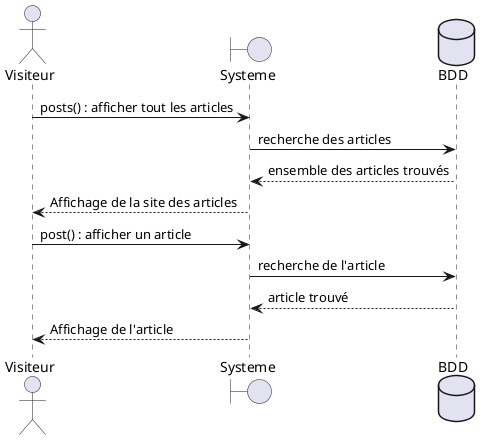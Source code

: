 @startuml afficher tout les ou un article

actor Visiteur
boundary Systeme
database BDD

Visiteur -> Systeme: posts() : afficher tout les articles
Systeme -> BDD: recherche des articles
BDD --> Systeme : ensemble des articles trouvés
Systeme --> Visiteur: Affichage de la site des articles

Visiteur -> Systeme: post() : afficher un article
Systeme -> BDD: recherche de l'article
BDD --> Systeme : article trouvé
Systeme --> Visiteur: Affichage de l'article

@enduml
